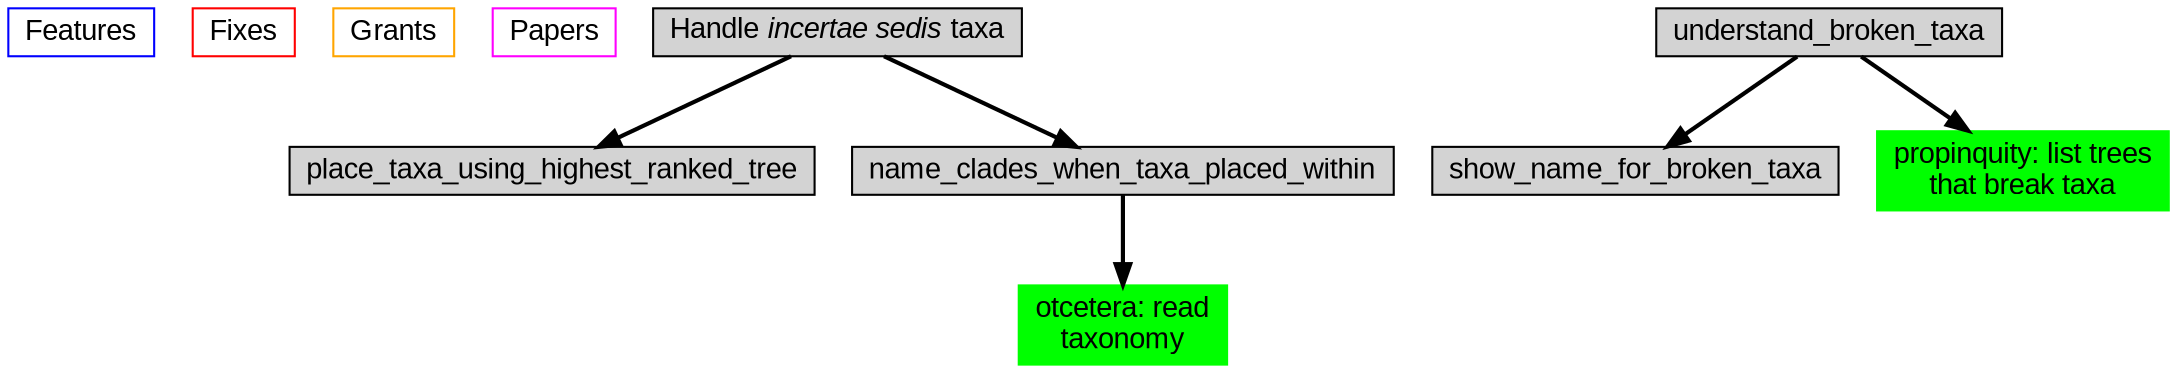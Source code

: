 digraph "token0" {
graph [ranksep=0.25, fontname=Arial,  nodesep=0.25, ranksep=0.5];
node [fontname=Arial, style=filled, height=0, width=0, shape=box];
edge [style="setlinewidth(2)"];

# To view this file, install xdot from
#   https://github.com/jrfonseca/xdot.py/network
#
# Or alternatively
#   % dot -Tpdf todo.dot > todo.pdf
# 

Features [color="blue", fillcolor="white"]

Fixes [color="red", fillcolor="white"]

Grants [color="orange", fillcolor="white"]

Papers [color="magenta", fillcolor="white"]

incertae_sedis [label=<Handle <i>incertae sedis</i> taxa>]

incertae_sedis -> place_taxa_using_highest_ranked_tree
#incertae_sedis -> try_including_unplaced_taxa_to_see_what_happens
incertae_sedis -> name_clades_when_taxa_placed_within

name_clades_when_taxa_placed_within -> otcetera_read_taxonomy

otcetera_read_taxonomy [label="otcetera: read\ntaxonomy", color="green"]

understand_broken_taxa

understand_broken_taxa -> show_name_for_broken_taxa
understand_broken_taxa -> propinquity_list_trees_that_break_taxa

propinquity_list_trees_that_break_taxa [label="propinquity: list trees\nthat break taxa", color="green"]

# subgraph cluster_vivax {
#
#       label="Vivax"; style=filled; bgcolor="#E0C0A0";
#
#       determine_origin_of_vivax;
#       vivax_africa_tree_human_ape;
#       vivax_complete_genome;
#       vivax_pacbio_genome;
#       vivax_africa_tree_human_ape
#       vivax_africa_get_more_sequence_from_human;
#       vivax_africa_download_ape_sequences;
#       vivax_get_enough_DNA_for_pacbio;
#    };

# Software [color="purple", fillcolor="white"]


}
